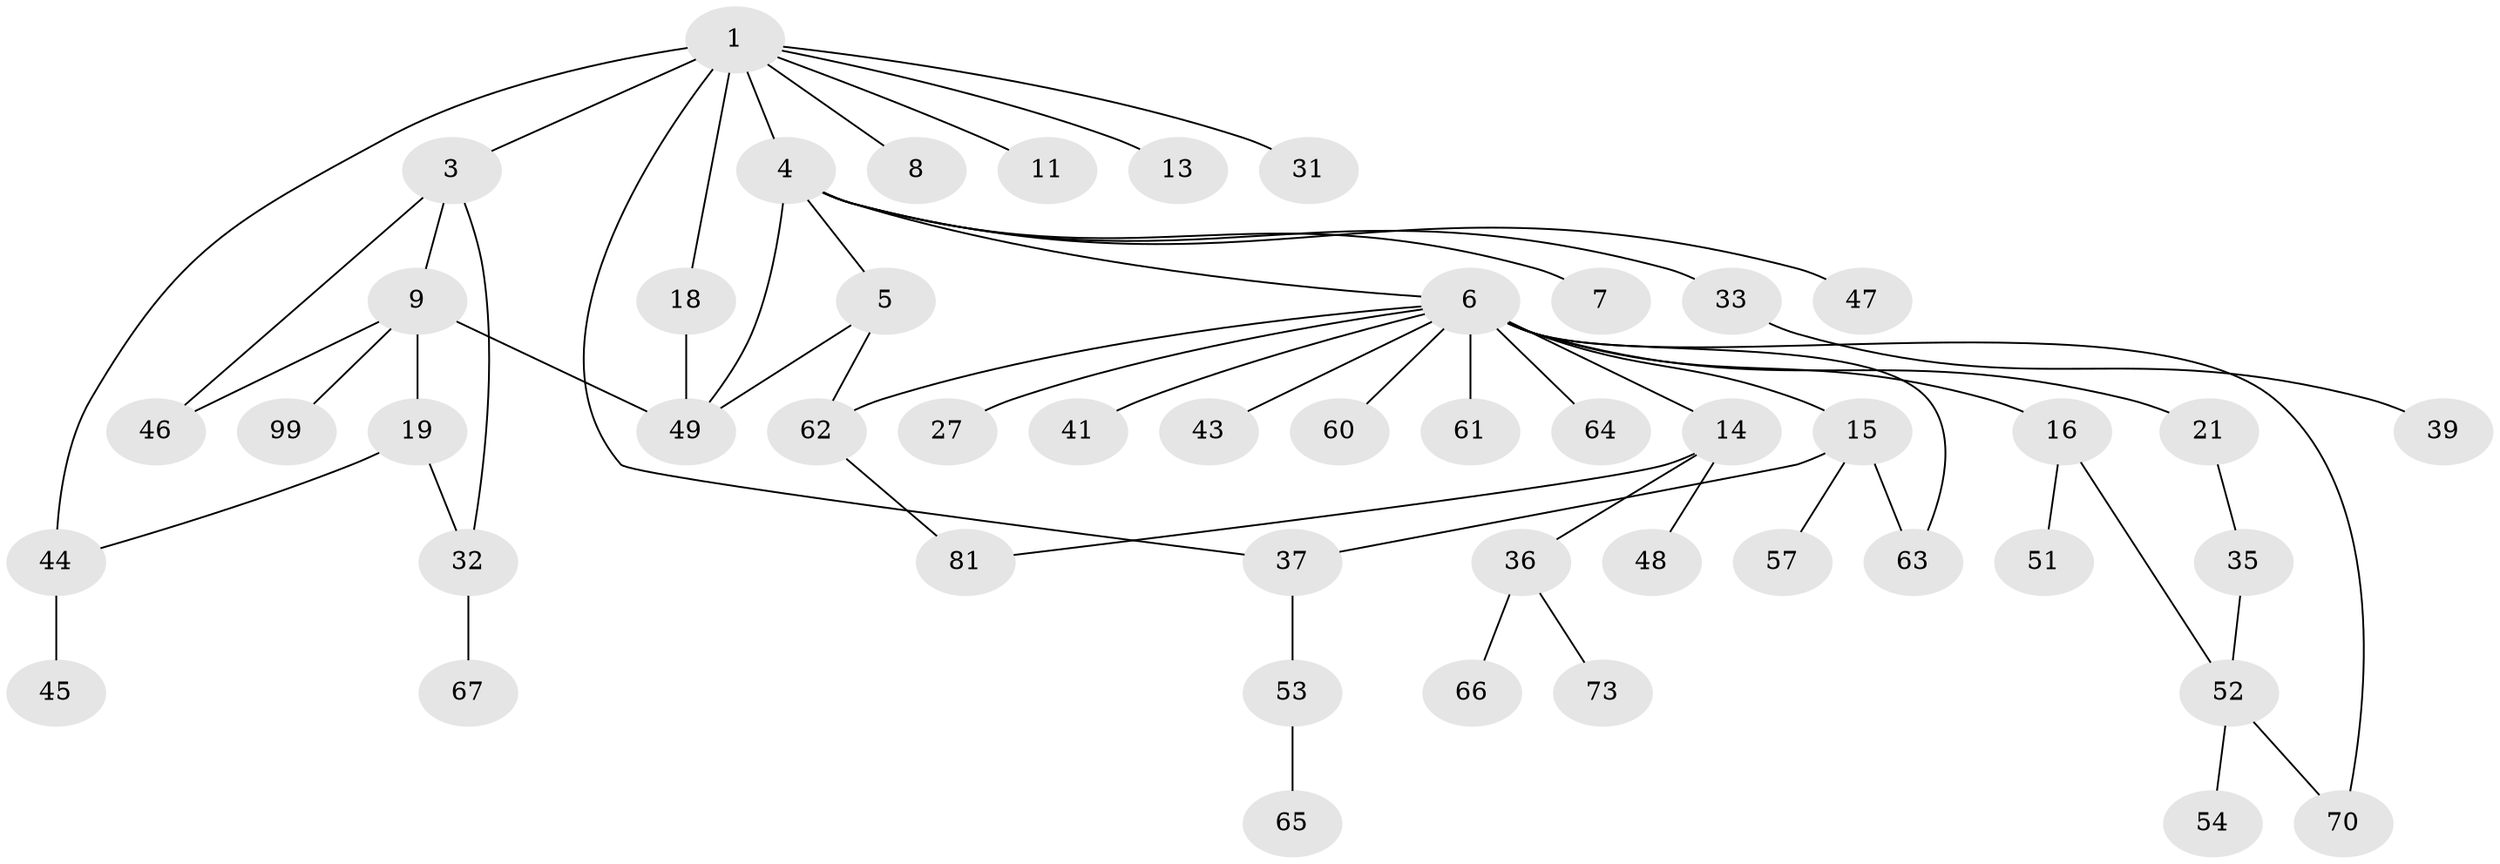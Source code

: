 // original degree distribution, {4: 0.09090909090909091, 6: 0.010101010101010102, 7: 0.010101010101010102, 3: 0.21212121212121213, 12: 0.010101010101010102, 2: 0.26262626262626265, 1: 0.3838383838383838, 5: 0.020202020202020204}
// Generated by graph-tools (version 1.1) at 2025/13/03/09/25 04:13:30]
// undirected, 49 vertices, 60 edges
graph export_dot {
graph [start="1"]
  node [color=gray90,style=filled];
  1 [super="+2+10+12"];
  3;
  4;
  5 [super="+68"];
  6 [super="+34+17+58"];
  7 [super="+23"];
  8;
  9 [super="+20"];
  11;
  13;
  14 [super="+26+22"];
  15 [super="+30"];
  16 [super="+42+82"];
  18 [super="+89"];
  19 [super="+71"];
  21 [super="+29"];
  27;
  31;
  32;
  33;
  35;
  36 [super="+50"];
  37 [super="+74+69+83"];
  39 [super="+75+97"];
  41;
  43;
  44;
  45;
  46;
  47 [super="+59"];
  48;
  49 [super="+80"];
  51;
  52 [super="+55+87+98"];
  53;
  54;
  57 [super="+77"];
  60;
  61;
  62 [super="+79"];
  63;
  64;
  65;
  66;
  67;
  70;
  73;
  81 [super="+85"];
  99;
  1 -- 8;
  1 -- 3;
  1 -- 4;
  1 -- 11;
  1 -- 31;
  1 -- 18;
  1 -- 44 [weight=2];
  1 -- 37;
  1 -- 13;
  3 -- 9;
  3 -- 32;
  3 -- 46;
  4 -- 5;
  4 -- 6;
  4 -- 7;
  4 -- 33;
  4 -- 47;
  4 -- 49;
  5 -- 62;
  5 -- 49;
  6 -- 14 [weight=2];
  6 -- 15;
  6 -- 16;
  6 -- 27;
  6 -- 41;
  6 -- 43;
  6 -- 60;
  6 -- 70;
  6 -- 62;
  6 -- 63;
  6 -- 64;
  6 -- 21;
  6 -- 61;
  9 -- 19;
  9 -- 46;
  9 -- 99;
  9 -- 49;
  14 -- 36;
  14 -- 48;
  14 -- 81;
  15 -- 37;
  15 -- 57;
  15 -- 63;
  16 -- 51;
  16 -- 52;
  18 -- 49;
  19 -- 44;
  19 -- 32;
  21 -- 35;
  32 -- 67;
  33 -- 39;
  35 -- 52;
  36 -- 73;
  36 -- 66;
  37 -- 53;
  44 -- 45;
  52 -- 54;
  52 -- 70;
  53 -- 65;
  62 -- 81;
}
